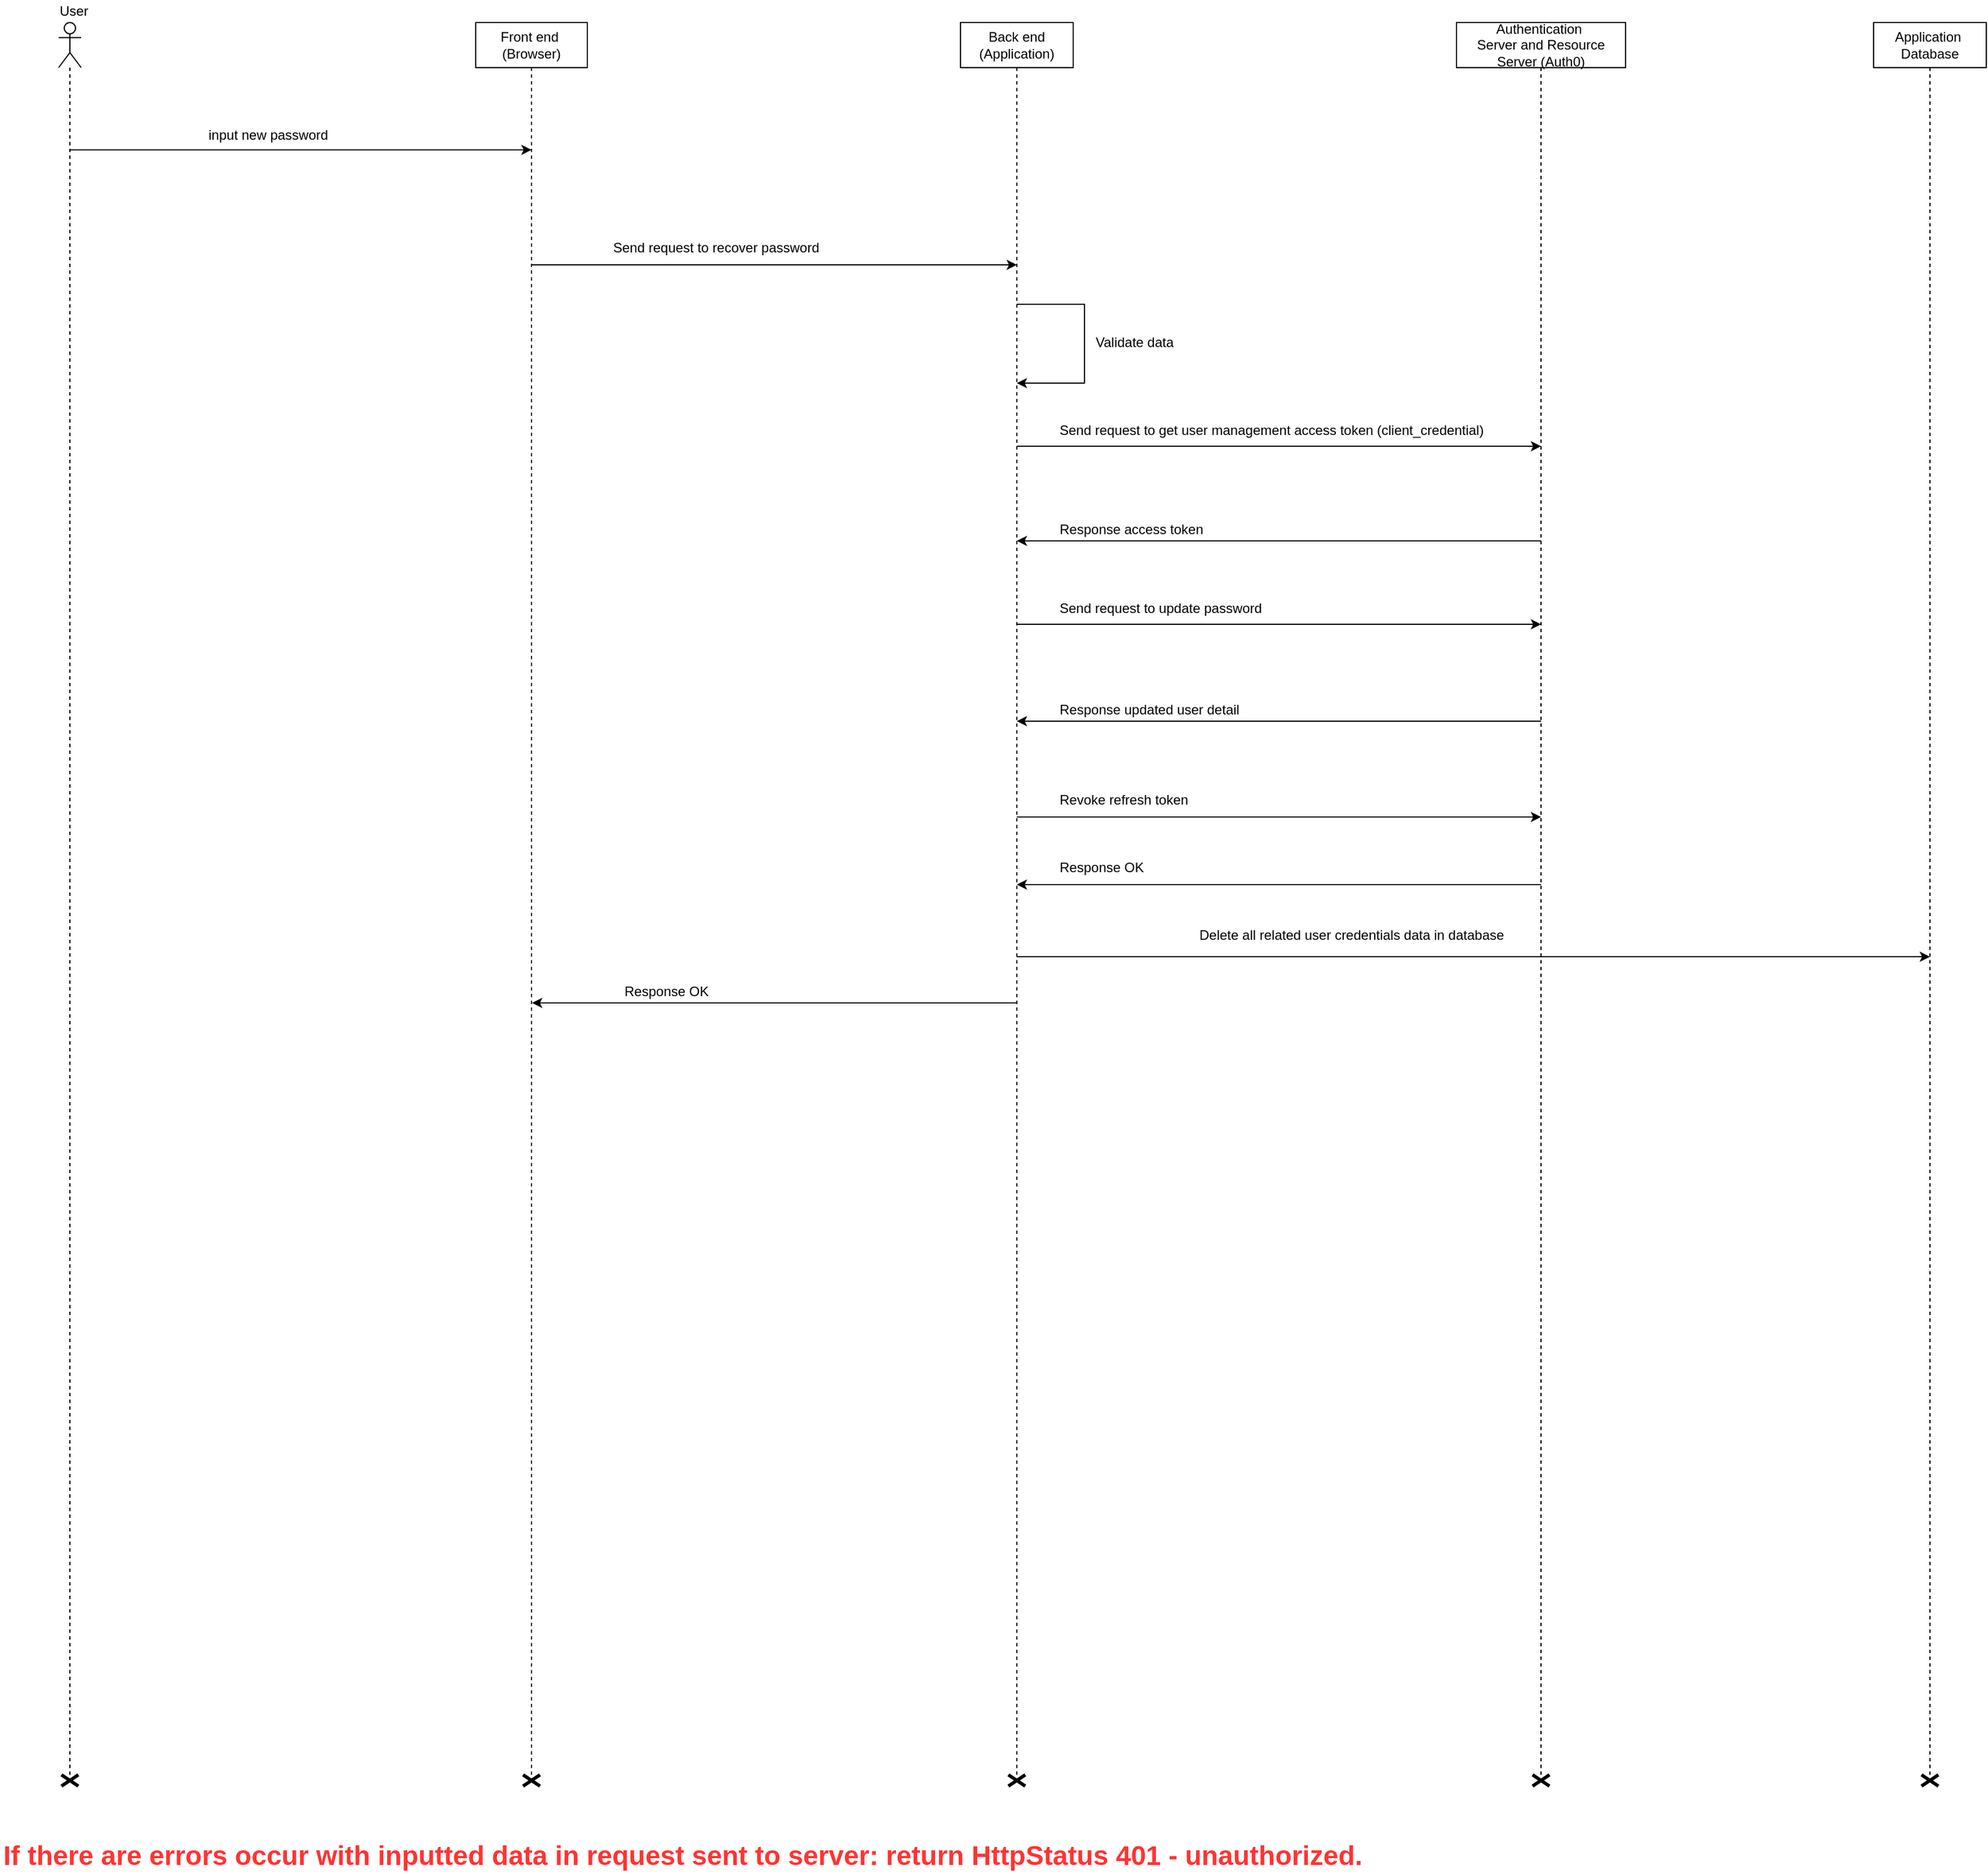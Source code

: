<mxfile version="10.7.7" type="github"><diagram id="gyID3MTeD8YZe1zyhIAe" name="Page-1"><mxGraphModel dx="1392" dy="787" grid="1" gridSize="10" guides="1" tooltips="1" connect="1" arrows="1" fold="1" page="1" pageScale="1" pageWidth="827" pageHeight="1169" math="0" shadow="0"><root><mxCell id="0"/><mxCell id="1" parent="0"/><mxCell id="_5VHows6HM2yVkv7wcST-1" style="edgeStyle=orthogonalEdgeStyle;rounded=0;orthogonalLoop=1;jettySize=auto;html=1;" edge="1" parent="1"><mxGeometry relative="1" as="geometry"><Array as="points"><mxPoint x="790.5" y="255"/><mxPoint x="790.5" y="255"/></Array><mxPoint x="570" y="255" as="sourcePoint"/><mxPoint x="1000" y="255" as="targetPoint"/></mxGeometry></mxCell><mxCell id="_5VHows6HM2yVkv7wcST-3" value="Front end&amp;nbsp;&lt;br&gt;(Browser)&lt;br&gt;" style="shape=umlLifeline;perimeter=lifelinePerimeter;whiteSpace=wrap;html=1;container=1;collapsible=0;recursiveResize=0;outlineConnect=0;" vertex="1" parent="1"><mxGeometry x="520" y="40" width="99" height="1560" as="geometry"/></mxCell><mxCell id="_5VHows6HM2yVkv7wcST-4" value="Authentication&amp;nbsp;&lt;br&gt;Server and Resource Server (Auth0)&lt;br&gt;" style="shape=umlLifeline;perimeter=lifelinePerimeter;whiteSpace=wrap;html=1;container=1;collapsible=0;recursiveResize=0;outlineConnect=0;" vertex="1" parent="1"><mxGeometry x="1390" y="40" width="150" height="1560" as="geometry"/></mxCell><mxCell id="_5VHows6HM2yVkv7wcST-5" style="edgeStyle=orthogonalEdgeStyle;rounded=0;orthogonalLoop=1;jettySize=auto;html=1;" edge="1" parent="1"><mxGeometry relative="1" as="geometry"><mxPoint x="160" y="153" as="sourcePoint"/><Array as="points"><mxPoint x="440.5" y="153"/><mxPoint x="440.5" y="153"/></Array><mxPoint x="569.5" y="153" as="targetPoint"/></mxGeometry></mxCell><mxCell id="_5VHows6HM2yVkv7wcST-6" style="edgeStyle=orthogonalEdgeStyle;rounded=0;orthogonalLoop=1;jettySize=auto;html=1;" edge="1" parent="1"><mxGeometry relative="1" as="geometry"><Array as="points"><mxPoint x="920.5" y="910"/><mxPoint x="920.5" y="910"/></Array><mxPoint x="1000" y="910" as="sourcePoint"/><mxPoint x="570" y="910" as="targetPoint"/></mxGeometry></mxCell><mxCell id="_5VHows6HM2yVkv7wcST-7" value="Back end&lt;br&gt;(Application)&lt;br&gt;" style="shape=umlLifeline;perimeter=lifelinePerimeter;whiteSpace=wrap;html=1;container=1;collapsible=0;recursiveResize=0;outlineConnect=0;" vertex="1" parent="1"><mxGeometry x="950" y="40" width="100" height="1560" as="geometry"/></mxCell><mxCell id="_5VHows6HM2yVkv7wcST-8" value="Send request to recover password&lt;br&gt;" style="text;html=1;resizable=0;points=[];autosize=1;align=left;verticalAlign=top;spacingTop=-4;" vertex="1" parent="1"><mxGeometry x="640" y="230" width="200" height="20" as="geometry"/></mxCell><mxCell id="_5VHows6HM2yVkv7wcST-9" value="Response OK&lt;br&gt;&lt;br&gt;" style="text;html=1;resizable=0;points=[];autosize=1;align=left;verticalAlign=top;spacingTop=-4;" vertex="1" parent="1"><mxGeometry x="1036" y="780" width="90" height="30" as="geometry"/></mxCell><mxCell id="_5VHows6HM2yVkv7wcST-10" value="" style="shape=umlLifeline;participant=umlActor;perimeter=lifelinePerimeter;whiteSpace=wrap;html=1;container=1;collapsible=0;recursiveResize=0;verticalAlign=top;spacingTop=36;labelBackgroundColor=#ffffff;outlineConnect=0;" vertex="1" parent="1"><mxGeometry x="150" y="40" width="20" height="1560" as="geometry"/></mxCell><mxCell id="_5VHows6HM2yVkv7wcST-11" value="User&amp;nbsp;&lt;br&gt;" style="text;html=1;resizable=0;points=[];autosize=1;align=left;verticalAlign=top;spacingTop=-4;" vertex="1" parent="1"><mxGeometry x="149" y="20" width="40" height="20" as="geometry"/></mxCell><mxCell id="_5VHows6HM2yVkv7wcST-12" value="Application&amp;nbsp;&lt;br&gt;Database&lt;br&gt;" style="shape=umlLifeline;perimeter=lifelinePerimeter;whiteSpace=wrap;html=1;container=1;collapsible=0;recursiveResize=0;outlineConnect=0;" vertex="1" parent="1"><mxGeometry x="1760" y="40" width="100" height="1560" as="geometry"/></mxCell><mxCell id="_5VHows6HM2yVkv7wcST-13" value="&lt;font style=&quot;font-size: 24px&quot; color=&quot;#ff3333&quot;&gt;If there are errors occur with inputted data in request sent to server: return HttpStatus 401 - unauthorized.&lt;/font&gt;&lt;br&gt;" style="text;html=1;resizable=0;points=[];autosize=1;align=left;verticalAlign=top;spacingTop=-4;fontStyle=1" vertex="1" parent="1"><mxGeometry x="98.5" y="1650" width="1130" height="20" as="geometry"/></mxCell><mxCell id="_5VHows6HM2yVkv7wcST-14" style="edgeStyle=orthogonalEdgeStyle;rounded=0;orthogonalLoop=1;jettySize=auto;html=1;" edge="1" parent="1"><mxGeometry relative="1" as="geometry"><Array as="points"><mxPoint x="1220.5" y="500"/><mxPoint x="1220.5" y="500"/></Array><mxPoint x="1465" y="500" as="sourcePoint"/><mxPoint x="1000" y="500" as="targetPoint"/></mxGeometry></mxCell><mxCell id="_5VHows6HM2yVkv7wcST-15" style="edgeStyle=orthogonalEdgeStyle;rounded=0;orthogonalLoop=1;jettySize=auto;html=1;" edge="1" parent="1"><mxGeometry relative="1" as="geometry"><Array as="points"><mxPoint x="1230" y="416"/><mxPoint x="1230" y="416"/></Array><mxPoint x="1000" y="416" as="sourcePoint"/><mxPoint x="1465" y="416" as="targetPoint"/></mxGeometry></mxCell><mxCell id="_5VHows6HM2yVkv7wcST-16" value="Send request to get user management access token (client_credential)&lt;br&gt;" style="text;html=1;resizable=0;points=[];autosize=1;align=left;verticalAlign=top;spacingTop=-4;" vertex="1" parent="1"><mxGeometry x="1036" y="392" width="390" height="20" as="geometry"/></mxCell><mxCell id="_5VHows6HM2yVkv7wcST-17" value="Response access token&lt;br&gt;&lt;br&gt;" style="text;html=1;resizable=0;points=[];autosize=1;align=left;verticalAlign=top;spacingTop=-4;" vertex="1" parent="1"><mxGeometry x="1036" y="480" width="140" height="30" as="geometry"/></mxCell><mxCell id="_5VHows6HM2yVkv7wcST-18" style="edgeStyle=orthogonalEdgeStyle;rounded=0;orthogonalLoop=1;jettySize=auto;html=1;" edge="1" parent="1"><mxGeometry relative="1" as="geometry"><Array as="points"><mxPoint x="1230.5" y="573.5"/><mxPoint x="1230.5" y="573.5"/></Array><mxPoint x="1000" y="574" as="sourcePoint"/><mxPoint x="1465" y="574" as="targetPoint"/></mxGeometry></mxCell><mxCell id="_5VHows6HM2yVkv7wcST-19" value="Send request to update password&lt;br&gt;&lt;br&gt;" style="text;html=1;resizable=0;points=[];autosize=1;align=left;verticalAlign=top;spacingTop=-4;" vertex="1" parent="1"><mxGeometry x="1036" y="550" width="190" height="30" as="geometry"/></mxCell><mxCell id="_5VHows6HM2yVkv7wcST-20" style="edgeStyle=orthogonalEdgeStyle;rounded=0;orthogonalLoop=1;jettySize=auto;html=1;" edge="1" parent="1"><mxGeometry relative="1" as="geometry"><Array as="points"><mxPoint x="1220" y="660"/><mxPoint x="1220" y="660"/></Array><mxPoint x="1465" y="660" as="sourcePoint"/><mxPoint x="1000" y="660" as="targetPoint"/></mxGeometry></mxCell><mxCell id="_5VHows6HM2yVkv7wcST-21" value="Response updated user detail" style="text;html=1;resizable=0;points=[];autosize=1;align=left;verticalAlign=top;spacingTop=-4;" vertex="1" parent="1"><mxGeometry x="1036" y="640" width="170" height="20" as="geometry"/></mxCell><mxCell id="_5VHows6HM2yVkv7wcST-22" style="edgeStyle=orthogonalEdgeStyle;rounded=0;orthogonalLoop=1;jettySize=auto;html=1;" edge="1" parent="1"><mxGeometry relative="1" as="geometry"><Array as="points"><mxPoint x="1230" y="745"/><mxPoint x="1230" y="745"/></Array><mxPoint x="1000" y="745" as="sourcePoint"/><mxPoint x="1465" y="745" as="targetPoint"/></mxGeometry></mxCell><mxCell id="_5VHows6HM2yVkv7wcST-23" style="edgeStyle=orthogonalEdgeStyle;rounded=0;orthogonalLoop=1;jettySize=auto;html=1;" edge="1" parent="1"><mxGeometry relative="1" as="geometry"><Array as="points"><mxPoint x="1220.5" y="804.5"/><mxPoint x="1220.5" y="804.5"/></Array><mxPoint x="1465" y="805" as="sourcePoint"/><mxPoint x="1000" y="805" as="targetPoint"/></mxGeometry></mxCell><mxCell id="_5VHows6HM2yVkv7wcST-24" value="Revoke&amp;nbsp;refresh token&lt;br&gt;" style="text;html=1;resizable=0;points=[];autosize=1;align=left;verticalAlign=top;spacingTop=-4;" vertex="1" parent="1"><mxGeometry x="1036" y="720" width="130" height="20" as="geometry"/></mxCell><mxCell id="_5VHows6HM2yVkv7wcST-28" value="" style="shape=umlDestroy;whiteSpace=wrap;html=1;strokeWidth=3;" vertex="1" parent="1"><mxGeometry x="562" y="1595" width="15" height="10" as="geometry"/></mxCell><mxCell id="_5VHows6HM2yVkv7wcST-29" value="" style="shape=umlDestroy;whiteSpace=wrap;html=1;strokeWidth=3;" vertex="1" parent="1"><mxGeometry x="992.5" y="1595" width="15" height="10" as="geometry"/></mxCell><mxCell id="_5VHows6HM2yVkv7wcST-30" value="" style="shape=umlDestroy;whiteSpace=wrap;html=1;strokeWidth=3;" vertex="1" parent="1"><mxGeometry x="152.5" y="1595" width="15" height="10" as="geometry"/></mxCell><mxCell id="_5VHows6HM2yVkv7wcST-31" value="" style="shape=umlDestroy;whiteSpace=wrap;html=1;strokeWidth=3;" vertex="1" parent="1"><mxGeometry x="1457.5" y="1595" width="15" height="10" as="geometry"/></mxCell><mxCell id="_5VHows6HM2yVkv7wcST-32" value="" style="shape=umlDestroy;whiteSpace=wrap;html=1;strokeWidth=3;" vertex="1" parent="1"><mxGeometry x="1802.5" y="1595" width="15" height="10" as="geometry"/></mxCell><mxCell id="_5VHows6HM2yVkv7wcST-34" value="Response OK&lt;br&gt;&lt;br&gt;" style="text;html=1;resizable=0;points=[];autosize=1;align=left;verticalAlign=top;spacingTop=-4;" vertex="1" parent="1"><mxGeometry x="650" y="890" width="90" height="30" as="geometry"/></mxCell><mxCell id="_5VHows6HM2yVkv7wcST-37" style="edgeStyle=orthogonalEdgeStyle;rounded=0;orthogonalLoop=1;jettySize=auto;html=1;" edge="1" parent="1" source="_5VHows6HM2yVkv7wcST-7" target="_5VHows6HM2yVkv7wcST-7"><mxGeometry relative="1" as="geometry"><Array as="points"><mxPoint x="1060" y="290"/><mxPoint x="1060" y="360"/></Array><mxPoint x="1000" y="160" as="sourcePoint"/><mxPoint x="1010" y="290" as="targetPoint"/></mxGeometry></mxCell><mxCell id="_5VHows6HM2yVkv7wcST-38" style="edgeStyle=orthogonalEdgeStyle;rounded=0;orthogonalLoop=1;jettySize=auto;html=1;" edge="1" parent="1"><mxGeometry relative="1" as="geometry"><mxPoint x="1810" y="869" as="targetPoint"/><Array as="points"><mxPoint x="1159.5" y="868.5"/><mxPoint x="1159.5" y="868.5"/></Array><mxPoint x="1000" y="869" as="sourcePoint"/></mxGeometry></mxCell><mxCell id="_5VHows6HM2yVkv7wcST-39" value="Delete all related user credentials data in database" style="text;html=1;resizable=0;points=[];autosize=1;align=left;verticalAlign=top;spacingTop=-4;" vertex="1" parent="1"><mxGeometry x="1160" y="840" width="290" height="20" as="geometry"/></mxCell><mxCell id="_5VHows6HM2yVkv7wcST-40" value="input new password" style="text;html=1;resizable=0;points=[];autosize=1;align=left;verticalAlign=top;spacingTop=-4;" vertex="1" parent="1"><mxGeometry x="280.5" y="130" width="120" height="20" as="geometry"/></mxCell><mxCell id="_5VHows6HM2yVkv7wcST-44" value="Validate data&lt;br&gt;" style="text;html=1;resizable=0;points=[];autosize=1;align=left;verticalAlign=top;spacingTop=-4;" vertex="1" parent="1"><mxGeometry x="1068" y="314" width="80" height="20" as="geometry"/></mxCell></root></mxGraphModel></diagram></mxfile>